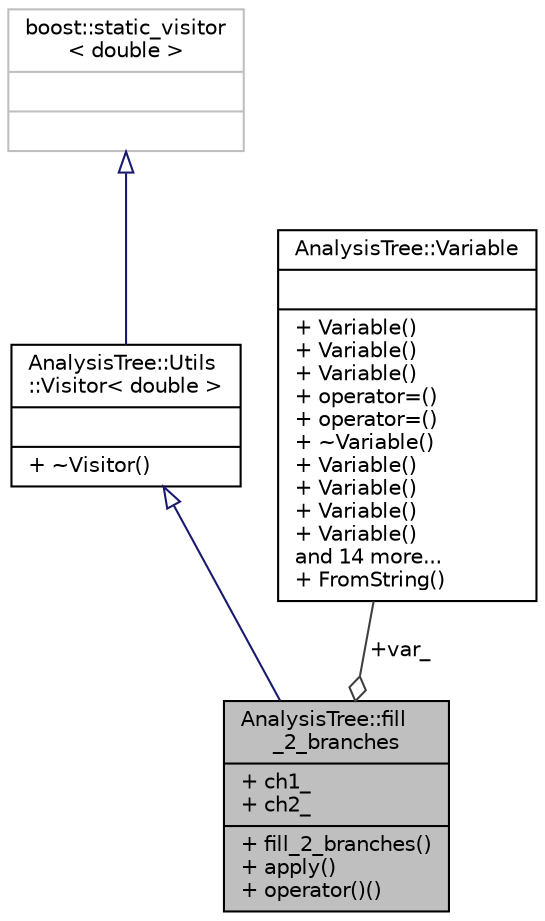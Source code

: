 digraph "AnalysisTree::fill_2_branches"
{
  edge [fontname="Helvetica",fontsize="10",labelfontname="Helvetica",labelfontsize="10"];
  node [fontname="Helvetica",fontsize="10",shape=record];
  Node1 [label="{AnalysisTree::fill\l_2_branches\n|+ ch1_\l+ ch2_\l|+ fill_2_branches()\l+ apply()\l+ operator()()\l}",height=0.2,width=0.4,color="black", fillcolor="grey75", style="filled", fontcolor="black"];
  Node2 -> Node1 [dir="back",color="midnightblue",fontsize="10",style="solid",arrowtail="onormal",fontname="Helvetica"];
  Node2 [label="{AnalysisTree::Utils\l::Visitor\< double \>\n||+ ~Visitor()\l}",height=0.2,width=0.4,color="black", fillcolor="white", style="filled",URL="$df/d32/structAnalysisTree_1_1Utils_1_1Visitor.html"];
  Node3 -> Node2 [dir="back",color="midnightblue",fontsize="10",style="solid",arrowtail="onormal",fontname="Helvetica"];
  Node3 [label="{boost::static_visitor\l\< double  \>\n||}",height=0.2,width=0.4,color="grey75", fillcolor="white", style="filled"];
  Node4 -> Node1 [color="grey25",fontsize="10",style="solid",label=" +var_" ,arrowhead="odiamond",fontname="Helvetica"];
  Node4 [label="{AnalysisTree::Variable\n||+ Variable()\l+ Variable()\l+ Variable()\l+ operator=()\l+ operator=()\l+ ~Variable()\l+ Variable()\l+ Variable()\l+ Variable()\l+ Variable()\land 14 more...\l+ FromString()\l}",height=0.2,width=0.4,color="black", fillcolor="white", style="filled",URL="$d9/dc1/classAnalysisTree_1_1Variable.html",tooltip="Variable is a wrapper object for Field. In contrary to Field Variable is not bound to the data..."];
}

